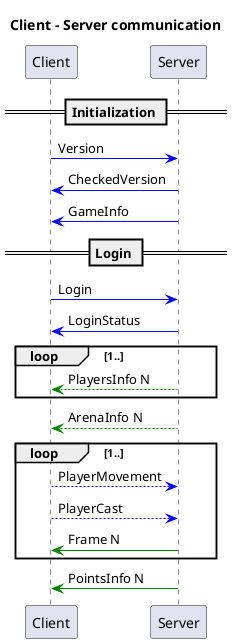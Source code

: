 @startuml

title Client - Server communication

participant Client
participant Server

== Initialization ==
Client -[#blue]> Server : Version
Client <[#blue]- Server : CheckedVersion
Client <[#blue]- Server : GameInfo

== Login ==
Client -[#blue]> Server : Login
Client <[#blue]- Server : LoginStatus

loop 1..
Client <-[#green]- Server : PlayersInfo N
end

Client <-[#green]- Server : ArenaInfo N

loop 1..
    Client -[#blue]-> Server : PlayerMovement
    Client -[#blue]-> Server : PlayerCast
    Client <[#green]- Server : Frame N
end

Client <[#green]- Server : PointsInfo N

@enduml

